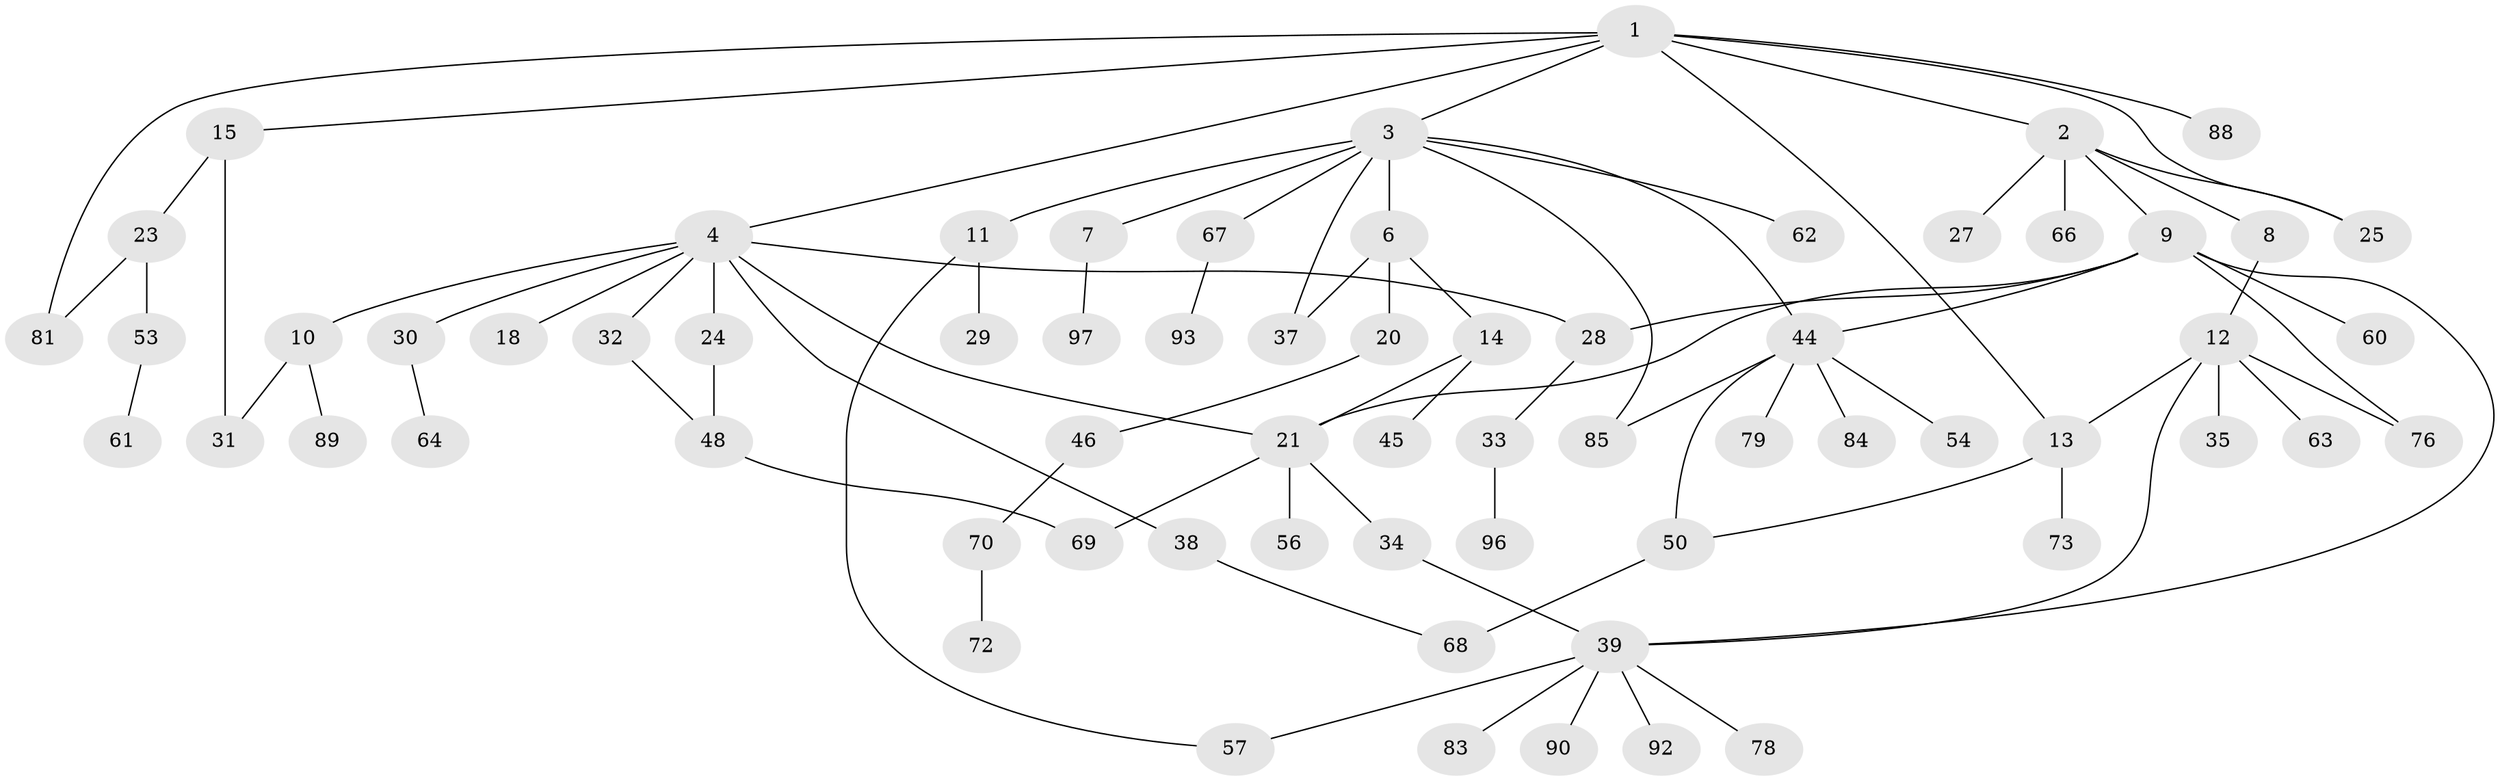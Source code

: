 // original degree distribution, {8: 0.020618556701030927, 6: 0.041237113402061855, 4: 0.1134020618556701, 2: 0.28865979381443296, 5: 0.020618556701030927, 3: 0.14432989690721648, 1: 0.3711340206185567}
// Generated by graph-tools (version 1.1) at 2025/16/03/04/25 18:16:53]
// undirected, 67 vertices, 84 edges
graph export_dot {
graph [start="1"]
  node [color=gray90,style=filled];
  1;
  2;
  3 [super="+5+58"];
  4 [super="+16"];
  6;
  7;
  8;
  9 [super="+49+26"];
  10 [super="+55"];
  11 [super="+75+52"];
  12 [super="+22"];
  13;
  14 [super="+17"];
  15;
  18 [super="+74+82"];
  20 [super="+51"];
  21 [super="+41+36"];
  23;
  24;
  25 [super="+71+80+87"];
  27;
  28;
  29;
  30;
  31;
  32;
  33;
  34;
  35;
  37 [super="+42"];
  38;
  39 [super="+40"];
  44 [super="+65+47"];
  45;
  46;
  48;
  50;
  53 [super="+59"];
  54 [super="+77"];
  56;
  57 [super="+86"];
  60;
  61;
  62;
  63;
  64;
  66;
  67;
  68;
  69;
  70;
  72;
  73;
  76;
  78;
  79;
  81;
  83;
  84;
  85;
  88 [super="+91"];
  89;
  90;
  92;
  93;
  96;
  97;
  1 -- 2;
  1 -- 3;
  1 -- 4;
  1 -- 15;
  1 -- 88;
  1 -- 81;
  1 -- 13;
  1 -- 25;
  2 -- 8;
  2 -- 9;
  2 -- 25;
  2 -- 27;
  2 -- 66;
  3 -- 7;
  3 -- 11;
  3 -- 37;
  3 -- 62;
  3 -- 67;
  3 -- 85;
  3 -- 6;
  3 -- 44;
  4 -- 10;
  4 -- 21;
  4 -- 32;
  4 -- 18;
  4 -- 38;
  4 -- 24;
  4 -- 28;
  4 -- 30;
  6 -- 14;
  6 -- 20;
  6 -- 37;
  7 -- 97;
  8 -- 12;
  9 -- 44;
  9 -- 60;
  9 -- 39;
  9 -- 76;
  9 -- 28;
  9 -- 21;
  10 -- 31;
  10 -- 89;
  11 -- 29;
  11 -- 57;
  12 -- 13;
  12 -- 35;
  12 -- 76;
  12 -- 39;
  12 -- 63;
  13 -- 50;
  13 -- 73;
  14 -- 45;
  14 -- 21;
  15 -- 23;
  15 -- 31;
  20 -- 46;
  21 -- 34;
  21 -- 56;
  21 -- 69;
  23 -- 53;
  23 -- 81;
  24 -- 48;
  28 -- 33;
  30 -- 64;
  32 -- 48;
  33 -- 96;
  34 -- 39;
  38 -- 68;
  39 -- 78;
  39 -- 92;
  39 -- 57;
  39 -- 90;
  39 -- 83;
  44 -- 50;
  44 -- 85;
  44 -- 79;
  44 -- 54;
  44 -- 84;
  46 -- 70;
  48 -- 69;
  50 -- 68;
  53 -- 61;
  67 -- 93;
  70 -- 72;
}
